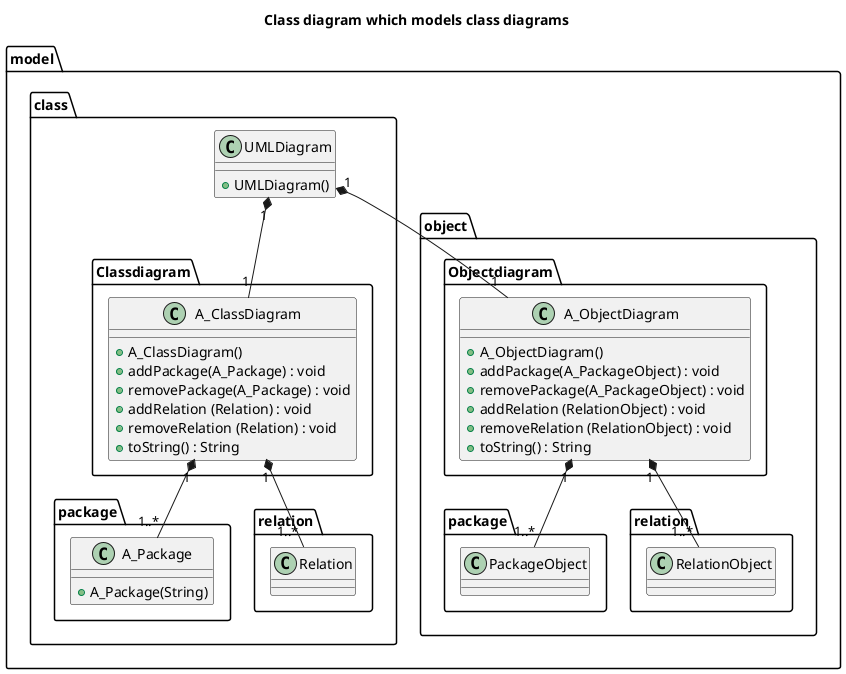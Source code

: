 @startuml

title Class diagram which models class diagrams

package model.class <<folder>> {

	class UMLDiagram {
		+ UMLDiagram()
	}

	package model.class.Classdiagram <<folder>> {

		 class A_ClassDiagram {
		 	+ A_ClassDiagram()
		 	+ addPackage(A_Package) : void
		 	+ removePackage(A_Package) : void
		 	+ addRelation (Relation) : void
		 	+ removeRelation (Relation) : void
		 	+ toString() : String
		}
	}


	package model.class.package <<folder>> {
		class A_Package {
			+ A_Package(String)
		}
	}

	package model.class.relation <<folder>> {
		class Relation {
		}
	}

	A_ClassDiagram "1" *-- "1..*" A_Package
	A_ClassDiagram "1" *-- "1..*" Relation


	package model.object.Objectdiagram <<folder>> {

		 class A_ObjectDiagram {
		 	+ A_ObjectDiagram()
		 	+ addPackage(A_PackageObject) : void
		 	+ removePackage(A_PackageObject) : void
		 	+ addRelation (RelationObject) : void
		 	+ removeRelation (RelationObject) : void
		 	+ toString() : String
		}
	}

	package model.object.package <<folder>> {
		class PackageObject {
		}
	}

	package model.object.relation <<folder>> {
		class RelationObject {
		}
	}

	A_ObjectDiagram "1" *-- "1..*" PackageObject
	A_ObjectDiagram "1" *-- "1..*" RelationObject

	UMLDiagram  "1" *-- "1" A_ObjectDiagram
	UMLDiagram  "1" *-- "1" A_ClassDiagram
}



@enduml